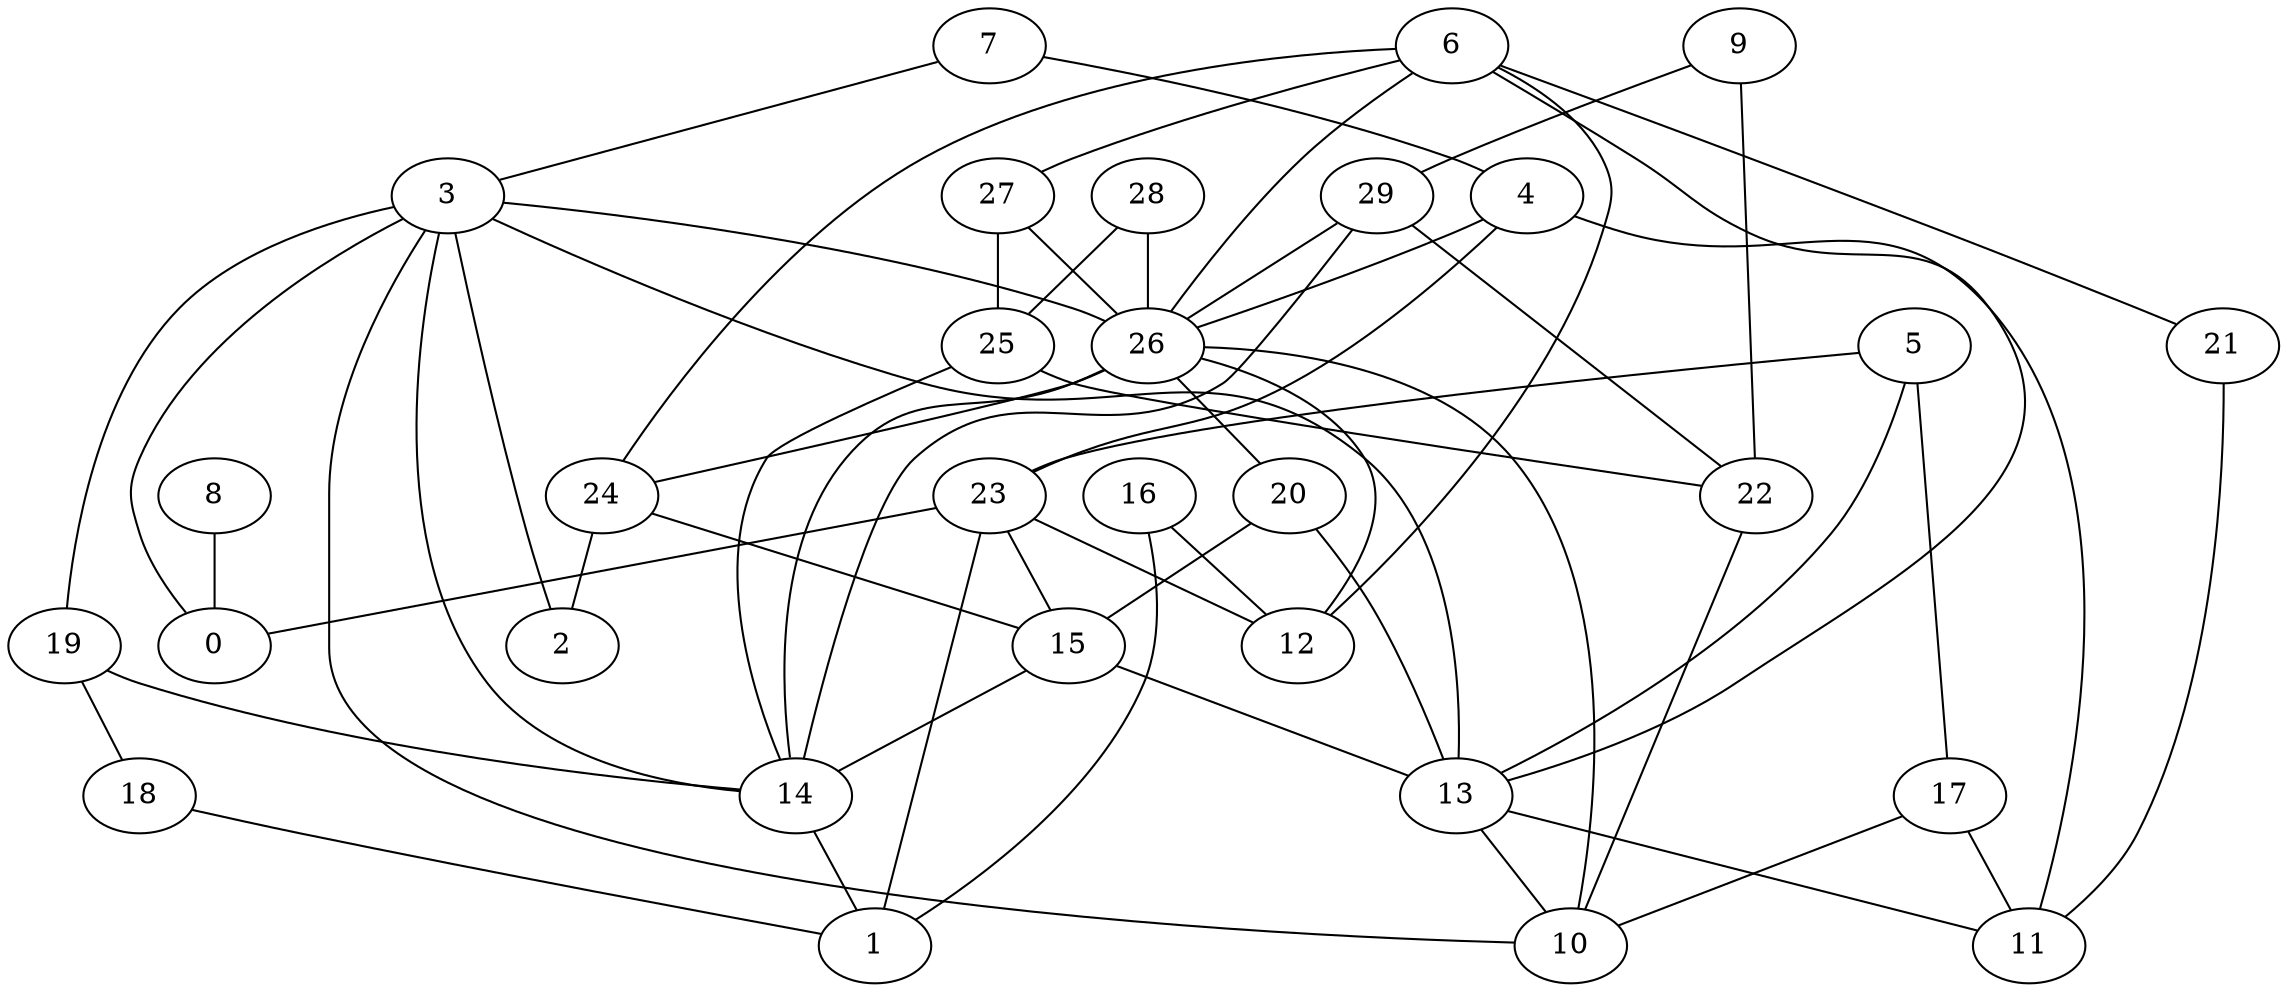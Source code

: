 digraph GG_graph {

subgraph G_graph {
edge [color = black]
"8" -> "0" [dir = none]
"28" -> "26" [dir = none]
"4" -> "11" [dir = none]
"4" -> "23" [dir = none]
"19" -> "18" [dir = none]
"26" -> "24" [dir = none]
"26" -> "10" [dir = none]
"26" -> "14" [dir = none]
"6" -> "26" [dir = none]
"3" -> "2" [dir = none]
"3" -> "19" [dir = none]
"3" -> "0" [dir = none]
"16" -> "12" [dir = none]
"21" -> "11" [dir = none]
"23" -> "1" [dir = none]
"23" -> "12" [dir = none]
"23" -> "0" [dir = none]
"23" -> "15" [dir = none]
"7" -> "3" [dir = none]
"27" -> "26" [dir = none]
"9" -> "22" [dir = none]
"15" -> "14" [dir = none]
"29" -> "22" [dir = none]
"29" -> "14" [dir = none]
"20" -> "15" [dir = none]
"25" -> "14" [dir = none]
"5" -> "17" [dir = none]
"5" -> "13" [dir = none]
"5" -> "23" [dir = none]
"13" -> "10" [dir = none]
"24" -> "15" [dir = none]
"28" -> "25" [dir = none]
"4" -> "26" [dir = none]
"17" -> "11" [dir = none]
"18" -> "1" [dir = none]
"14" -> "1" [dir = none]
"16" -> "1" [dir = none]
"9" -> "29" [dir = none]
"15" -> "13" [dir = none]
"6" -> "24" [dir = none]
"13" -> "11" [dir = none]
"17" -> "10" [dir = none]
"6" -> "21" [dir = none]
"7" -> "4" [dir = none]
"26" -> "20" [dir = none]
"3" -> "13" [dir = none]
"24" -> "2" [dir = none]
"27" -> "25" [dir = none]
"6" -> "12" [dir = none]
"3" -> "26" [dir = none]
"19" -> "14" [dir = none]
"26" -> "12" [dir = none]
"29" -> "26" [dir = none]
"3" -> "14" [dir = none]
"25" -> "22" [dir = none]
"6" -> "27" [dir = none]
"22" -> "10" [dir = none]
"3" -> "10" [dir = none]
"6" -> "13" [dir = none]
"20" -> "13" [dir = none]
}

}
